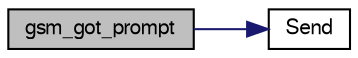 digraph "gsm_got_prompt"
{
  edge [fontname="FreeSans",fontsize="10",labelfontname="FreeSans",labelfontsize="10"];
  node [fontname="FreeSans",fontsize="10",shape=record];
  rankdir="LR";
  Node1 [label="gsm_got_prompt",height=0.2,width=0.4,color="black", fillcolor="grey75", style="filled", fontcolor="black"];
  Node1 -> Node2 [color="midnightblue",fontsize="10",style="solid",fontname="FreeSans"];
  Node2 [label="Send",height=0.2,width=0.4,color="black", fillcolor="white", style="filled",URL="$gsm_8c.html#a7b1f6a663f9fd0a98b42a36f192303d7"];
}
